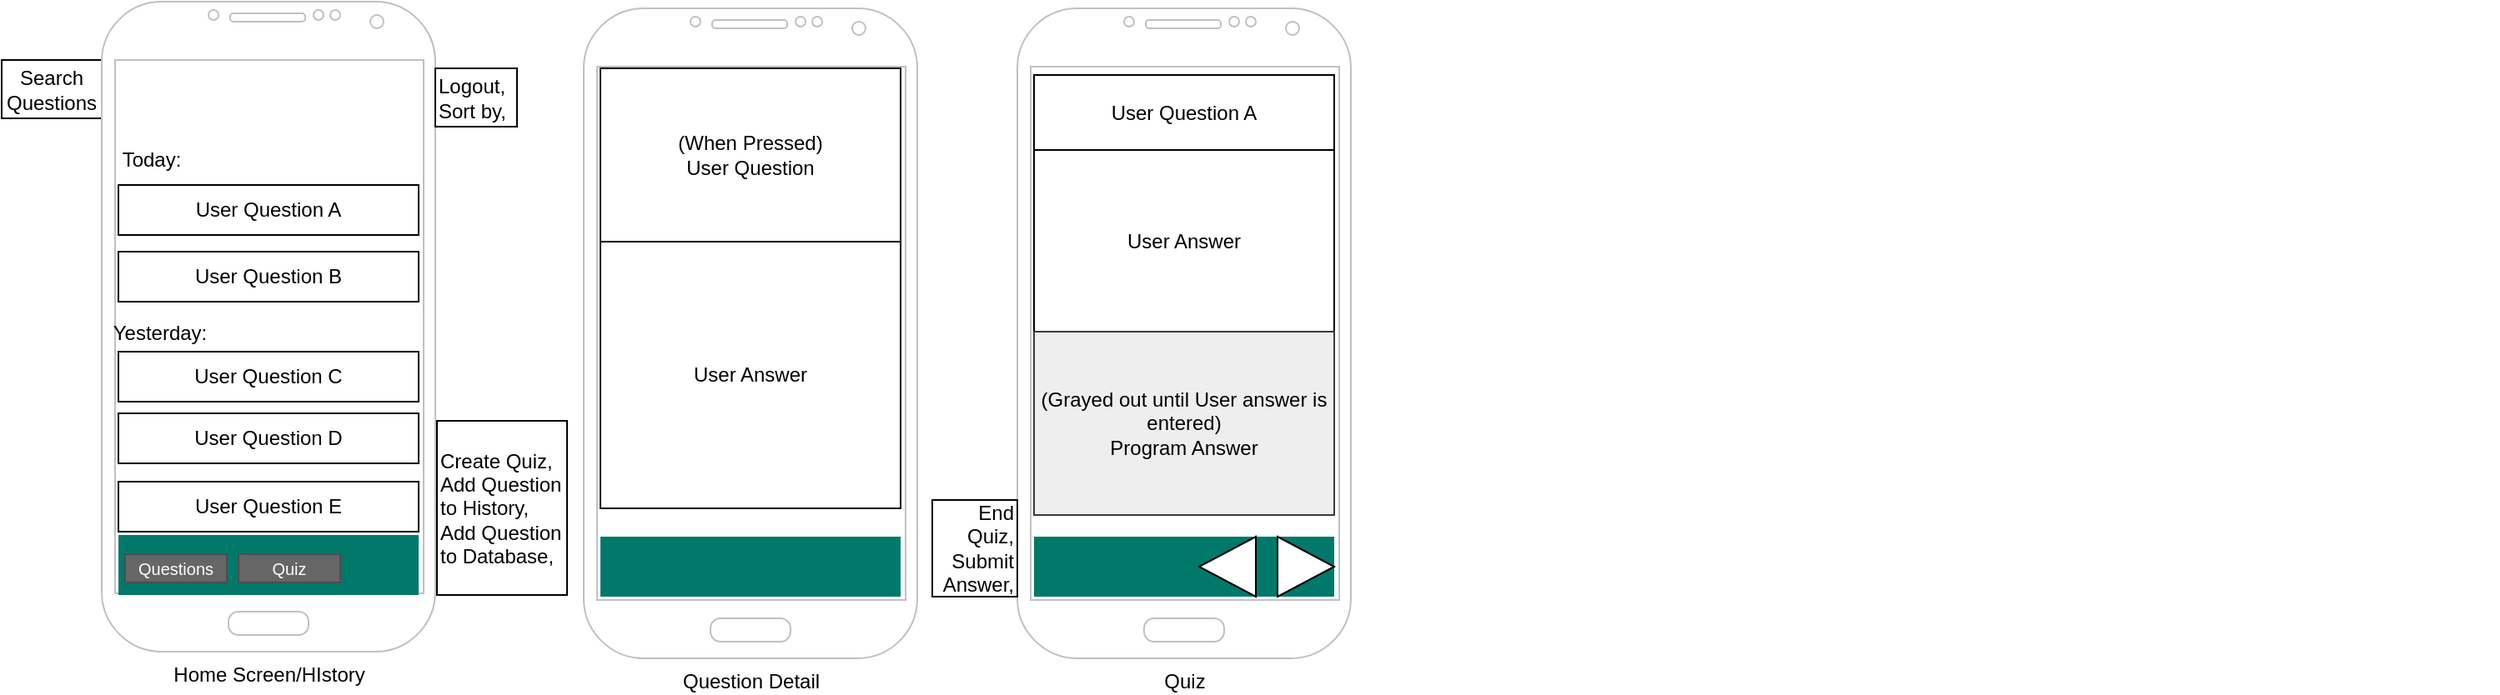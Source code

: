 <mxfile version="15.7.4" type="device"><diagram id="BkMovbKuTcztTVLX45_1" name="Page-1"><mxGraphModel dx="1888" dy="574" grid="1" gridSize="10" guides="1" tooltips="1" connect="1" arrows="1" fold="1" page="1" pageScale="1" pageWidth="850" pageHeight="1100" math="0" shadow="0"><root><mxCell id="0"/><mxCell id="1" parent="0"/><mxCell id="-GKI0R61mEpblYOqRG_c-15" value="Question Detail" style="verticalLabelPosition=bottom;verticalAlign=top;html=1;shadow=0;dashed=0;strokeWidth=1;shape=mxgraph.android.phone2;strokeColor=#c0c0c0;" parent="1" vertex="1"><mxGeometry x="-490" y="39" width="200" height="390" as="geometry"/></mxCell><mxCell id="-GKI0R61mEpblYOqRG_c-16" value="Quiz" style="verticalLabelPosition=bottom;verticalAlign=top;html=1;shadow=0;dashed=0;strokeWidth=1;shape=mxgraph.android.phone2;strokeColor=#c0c0c0;" parent="1" vertex="1"><mxGeometry x="-230" y="39" width="200" height="390" as="geometry"/></mxCell><mxCell id="-GKI0R61mEpblYOqRG_c-24" value="" style="dashed=0;align=center;fontSize=12;shape=rect;fillColor=#ffffff;strokeColor=none;shadow=0;sketch=1;hachureGap=4;pointerEvents=0;fontFamily=Architects Daughter;fontSource=https%3A%2F%2Ffonts.googleapis.com%2Fcss%3Ffamily%3DArchitects%2BDaughter;" parent="1" vertex="1"><mxGeometry x="300" y="310" width="358" height="48" as="geometry"/></mxCell><mxCell id="-GKI0R61mEpblYOqRG_c-39" value="Search Questions" style="rounded=0;whiteSpace=wrap;html=1;align=center;" parent="1" vertex="1"><mxGeometry x="-839" y="70" width="60" height="35" as="geometry"/></mxCell><mxCell id="-GKI0R61mEpblYOqRG_c-51" value="(When Pressed)&lt;br&gt;&lt;div&gt;User Question&lt;/div&gt;" style="rounded=0;whiteSpace=wrap;html=1;" parent="1" vertex="1"><mxGeometry x="-480" y="75" width="180" height="104" as="geometry"/></mxCell><mxCell id="-GKI0R61mEpblYOqRG_c-55" value="User Question A" style="rounded=0;whiteSpace=wrap;html=1;" parent="1" vertex="1"><mxGeometry x="-220" y="79" width="180" height="45" as="geometry"/></mxCell><mxCell id="-GKI0R61mEpblYOqRG_c-56" value="User Answer" style="rounded=0;whiteSpace=wrap;html=1;" parent="1" vertex="1"><mxGeometry x="-220" y="124" width="180" height="110" as="geometry"/></mxCell><mxCell id="-GKI0R61mEpblYOqRG_c-63" value="Home Screen/HIstory" style="verticalLabelPosition=bottom;verticalAlign=top;html=1;shadow=0;dashed=0;strokeWidth=1;shape=mxgraph.android.phone2;strokeColor=#c0c0c0;" parent="1" vertex="1"><mxGeometry x="-779" y="35" width="200" height="390" as="geometry"/></mxCell><mxCell id="-GKI0R61mEpblYOqRG_c-69" value="User Question A" style="rounded=0;whiteSpace=wrap;html=1;" parent="1" vertex="1"><mxGeometry x="-769" y="145" width="180" height="30" as="geometry"/></mxCell><mxCell id="-GKI0R61mEpblYOqRG_c-71" value="Today:" style="text;html=1;strokeColor=none;fillColor=none;align=center;verticalAlign=middle;whiteSpace=wrap;rounded=0;" parent="1" vertex="1"><mxGeometry x="-769" y="115" width="40" height="30" as="geometry"/></mxCell><mxCell id="-GKI0R61mEpblYOqRG_c-72" value="User Question B" style="rounded=0;whiteSpace=wrap;html=1;" parent="1" vertex="1"><mxGeometry x="-769" y="185" width="180" height="30" as="geometry"/></mxCell><mxCell id="-GKI0R61mEpblYOqRG_c-73" value="User Question C" style="rounded=0;whiteSpace=wrap;html=1;" parent="1" vertex="1"><mxGeometry x="-769" y="245" width="180" height="30" as="geometry"/></mxCell><mxCell id="-GKI0R61mEpblYOqRG_c-74" value="Yesterday:" style="text;html=1;strokeColor=none;fillColor=none;align=center;verticalAlign=middle;whiteSpace=wrap;rounded=0;" parent="1" vertex="1"><mxGeometry x="-769" y="219" width="50" height="30" as="geometry"/></mxCell><mxCell id="-GKI0R61mEpblYOqRG_c-75" value="User Question D" style="rounded=0;whiteSpace=wrap;html=1;" parent="1" vertex="1"><mxGeometry x="-769" y="282" width="180" height="30" as="geometry"/></mxCell><mxCell id="-GKI0R61mEpblYOqRG_c-76" value="User Question E" style="rounded=0;whiteSpace=wrap;html=1;" parent="1" vertex="1"><mxGeometry x="-769" y="323" width="180" height="30" as="geometry"/></mxCell><mxCell id="-GKI0R61mEpblYOqRG_c-77" value="" style="dashed=0;align=center;fontSize=12;shape=rect;fillColor=#00796B;strokeColor=none;shadow=0;sketch=0;hachureGap=4;pointerEvents=0;fontFamily=Architects Daughter;fontSource=https%3A%2F%2Ffonts.googleapis.com%2Fcss%3Ffamily%3DArchitects%2BDaughter;container=0;" parent="1" vertex="1"><mxGeometry x="-769" y="355" width="180" height="36" as="geometry"/></mxCell><mxCell id="-GKI0R61mEpblYOqRG_c-78" value="" style="shape=image;html=1;verticalAlign=top;verticalLabelPosition=bottom;labelBackgroundColor=#ffffff;imageAspect=0;aspect=fixed;image=https://cdn1.iconfinder.com/data/icons/heroicons-ui/24/dots-vertical-128.png" parent="1" vertex="1"><mxGeometry x="-619" y="75" width="30" height="30" as="geometry"/></mxCell><mxCell id="-GKI0R61mEpblYOqRG_c-84" value="" style="shape=image;html=1;verticalAlign=top;verticalLabelPosition=bottom;labelBackgroundColor=#ffffff;imageAspect=0;aspect=fixed;image=https://cdn0.iconfinder.com/data/icons/feather/96/magnifying-glass-128.png" parent="1" vertex="1"><mxGeometry x="-764" y="75" width="30" height="30" as="geometry"/></mxCell><mxCell id="-GKI0R61mEpblYOqRG_c-85" value="&lt;div&gt;Logout,&lt;/div&gt;&lt;div&gt;Sort by,&lt;br&gt;&lt;/div&gt;" style="rounded=0;whiteSpace=wrap;html=1;align=left;" parent="1" vertex="1"><mxGeometry x="-579" y="75" width="49" height="35" as="geometry"/></mxCell><mxCell id="-GKI0R61mEpblYOqRG_c-88" value="" style="shape=image;html=1;verticalAlign=top;verticalLabelPosition=bottom;labelBackgroundColor=#ffffff;imageAspect=0;aspect=fixed;image=https://cdn1.iconfinder.com/data/icons/feather-2/24/plus-circle-128.png" parent="1" vertex="1"><mxGeometry x="-628" y="356.5" width="33" height="33" as="geometry"/></mxCell><mxCell id="-GKI0R61mEpblYOqRG_c-89" value="&lt;div&gt;Create Quiz,&lt;br&gt;&lt;/div&gt;&lt;div&gt;Add Question to History,&lt;/div&gt;&lt;div&gt;Add Question to Database,&lt;br&gt;&lt;/div&gt;" style="rounded=0;whiteSpace=wrap;html=1;align=left;" parent="1" vertex="1"><mxGeometry x="-578" y="286.5" width="78" height="104.5" as="geometry"/></mxCell><mxCell id="-GKI0R61mEpblYOqRG_c-90" value="Questions" style="rounded=1;html=1;shadow=0;dashed=0;whiteSpace=wrap;fontSize=10;fillColor=#666666;align=center;strokeColor=#4D4D4D;fontColor=#ffffff;arcSize=0;" parent="1" vertex="1"><mxGeometry x="-765" y="366.56" width="61" height="16.88" as="geometry"/></mxCell><mxCell id="-GKI0R61mEpblYOqRG_c-91" value="User Answer" style="rounded=0;whiteSpace=wrap;html=1;" parent="1" vertex="1"><mxGeometry x="-480" y="179" width="180" height="160" as="geometry"/></mxCell><mxCell id="-GKI0R61mEpblYOqRG_c-96" value="" style="dashed=0;align=center;fontSize=12;shape=rect;fillColor=#00796B;strokeColor=none;shadow=0;sketch=0;hachureGap=4;pointerEvents=0;fontFamily=Architects Daughter;fontSource=https%3A%2F%2Ffonts.googleapis.com%2Fcss%3Ffamily%3DArchitects%2BDaughter;container=0;" parent="1" vertex="1"><mxGeometry x="-480" y="356" width="180" height="36" as="geometry"/></mxCell><mxCell id="-GKI0R61mEpblYOqRG_c-97" value="" style="shape=image;html=1;verticalAlign=top;verticalLabelPosition=bottom;labelBackgroundColor=#ffffff;imageAspect=0;aspect=fixed;image=https://cdn0.iconfinder.com/data/icons/typicons-2/24/arrow-back-128.png" parent="1" vertex="1"><mxGeometry x="-484" y="356" width="38" height="38" as="geometry"/></mxCell><mxCell id="-GKI0R61mEpblYOqRG_c-114" value="" style="dashed=0;align=center;fontSize=12;shape=rect;fillColor=#00796B;strokeColor=none;shadow=0;sketch=0;hachureGap=4;pointerEvents=0;fontFamily=Architects Daughter;fontSource=https%3A%2F%2Ffonts.googleapis.com%2Fcss%3Ffamily%3DArchitects%2BDaughter;container=0;" parent="1" vertex="1"><mxGeometry x="-220" y="356" width="180" height="36" as="geometry"/></mxCell><mxCell id="-GKI0R61mEpblYOqRG_c-115" value="" style="triangle;whiteSpace=wrap;html=1;direction=west;" parent="1" vertex="1"><mxGeometry x="-121" y="356" width="34" height="36" as="geometry"/></mxCell><mxCell id="-GKI0R61mEpblYOqRG_c-116" value="" style="triangle;whiteSpace=wrap;html=1;direction=east;" parent="1" vertex="1"><mxGeometry x="-74" y="356" width="34" height="36" as="geometry"/></mxCell><mxCell id="-GKI0R61mEpblYOqRG_c-118" value="" style="shape=image;html=1;verticalAlign=top;verticalLabelPosition=bottom;labelBackgroundColor=#ffffff;imageAspect=0;aspect=fixed;image=https://cdn2.iconfinder.com/data/icons/ios-7-icons/50/finish_flag-128.png" parent="1" vertex="1"><mxGeometry x="-217" y="356" width="36" height="36" as="geometry"/></mxCell><mxCell id="-GKI0R61mEpblYOqRG_c-120" value="(Grayed out until User answer is entered)&lt;br&gt;Program Answer" style="rounded=0;whiteSpace=wrap;html=1;fillColor=#eeeeee;strokeColor=#36393d;" parent="1" vertex="1"><mxGeometry x="-220" y="233" width="180" height="110" as="geometry"/></mxCell><mxCell id="-GKI0R61mEpblYOqRG_c-121" value="" style="shape=image;html=1;verticalAlign=top;verticalLabelPosition=bottom;labelBackgroundColor=#ffffff;imageAspect=0;aspect=fixed;image=https://cdn4.iconfinder.com/data/icons/brainy-icons-free-36-science-and-education-icons/64/paper-plane_64.png" parent="1" vertex="1"><mxGeometry x="-175" y="351" width="44" height="44" as="geometry"/></mxCell><mxCell id="-GKI0R61mEpblYOqRG_c-122" value="&lt;div&gt;End Quiz,&lt;/div&gt;&lt;div&gt;Submit Answer,&lt;br&gt;&lt;/div&gt;" style="rounded=0;whiteSpace=wrap;html=1;align=right;" parent="1" vertex="1"><mxGeometry x="-281" y="334" width="51" height="58" as="geometry"/></mxCell><mxCell id="-GKI0R61mEpblYOqRG_c-123" value="Quiz" style="rounded=1;html=1;shadow=0;dashed=0;whiteSpace=wrap;fontSize=10;fillColor=#666666;align=center;strokeColor=#4D4D4D;fontColor=#ffffff;arcSize=0;" parent="1" vertex="1"><mxGeometry x="-697" y="366.56" width="61" height="16.88" as="geometry"/></mxCell></root></mxGraphModel></diagram></mxfile>